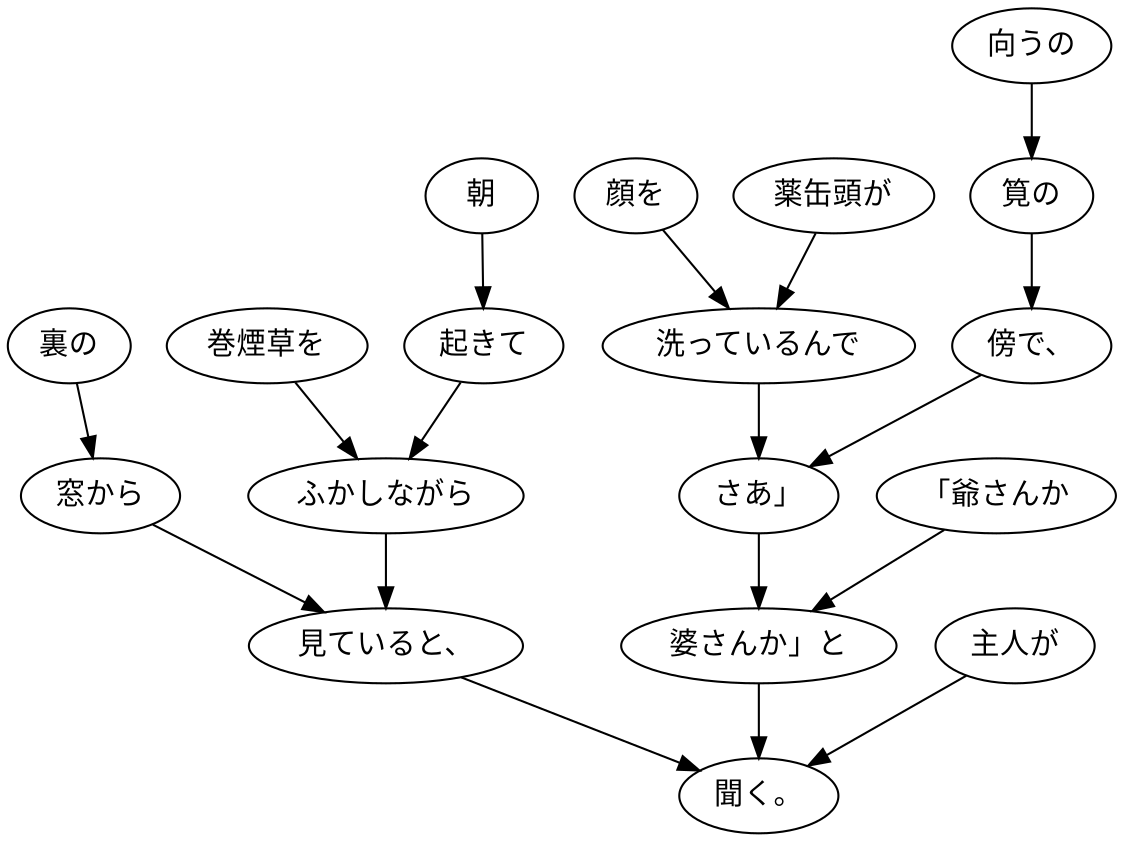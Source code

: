 digraph graph3628 {
	node0 [label="朝"];
	node1 [label="起きて"];
	node2 [label="巻煙草を"];
	node3 [label="ふかしながら"];
	node4 [label="裏の"];
	node5 [label="窓から"];
	node6 [label="見ていると、"];
	node7 [label="向うの"];
	node8 [label="筧の"];
	node9 [label="傍で、"];
	node10 [label="薬缶頭が"];
	node11 [label="顔を"];
	node12 [label="洗っているんで"];
	node13 [label="さあ」"];
	node14 [label="「爺さんか"];
	node15 [label="婆さんか」と"];
	node16 [label="主人が"];
	node17 [label="聞く。"];
	node0 -> node1;
	node1 -> node3;
	node2 -> node3;
	node3 -> node6;
	node4 -> node5;
	node5 -> node6;
	node6 -> node17;
	node7 -> node8;
	node8 -> node9;
	node9 -> node13;
	node10 -> node12;
	node11 -> node12;
	node12 -> node13;
	node13 -> node15;
	node14 -> node15;
	node15 -> node17;
	node16 -> node17;
}
